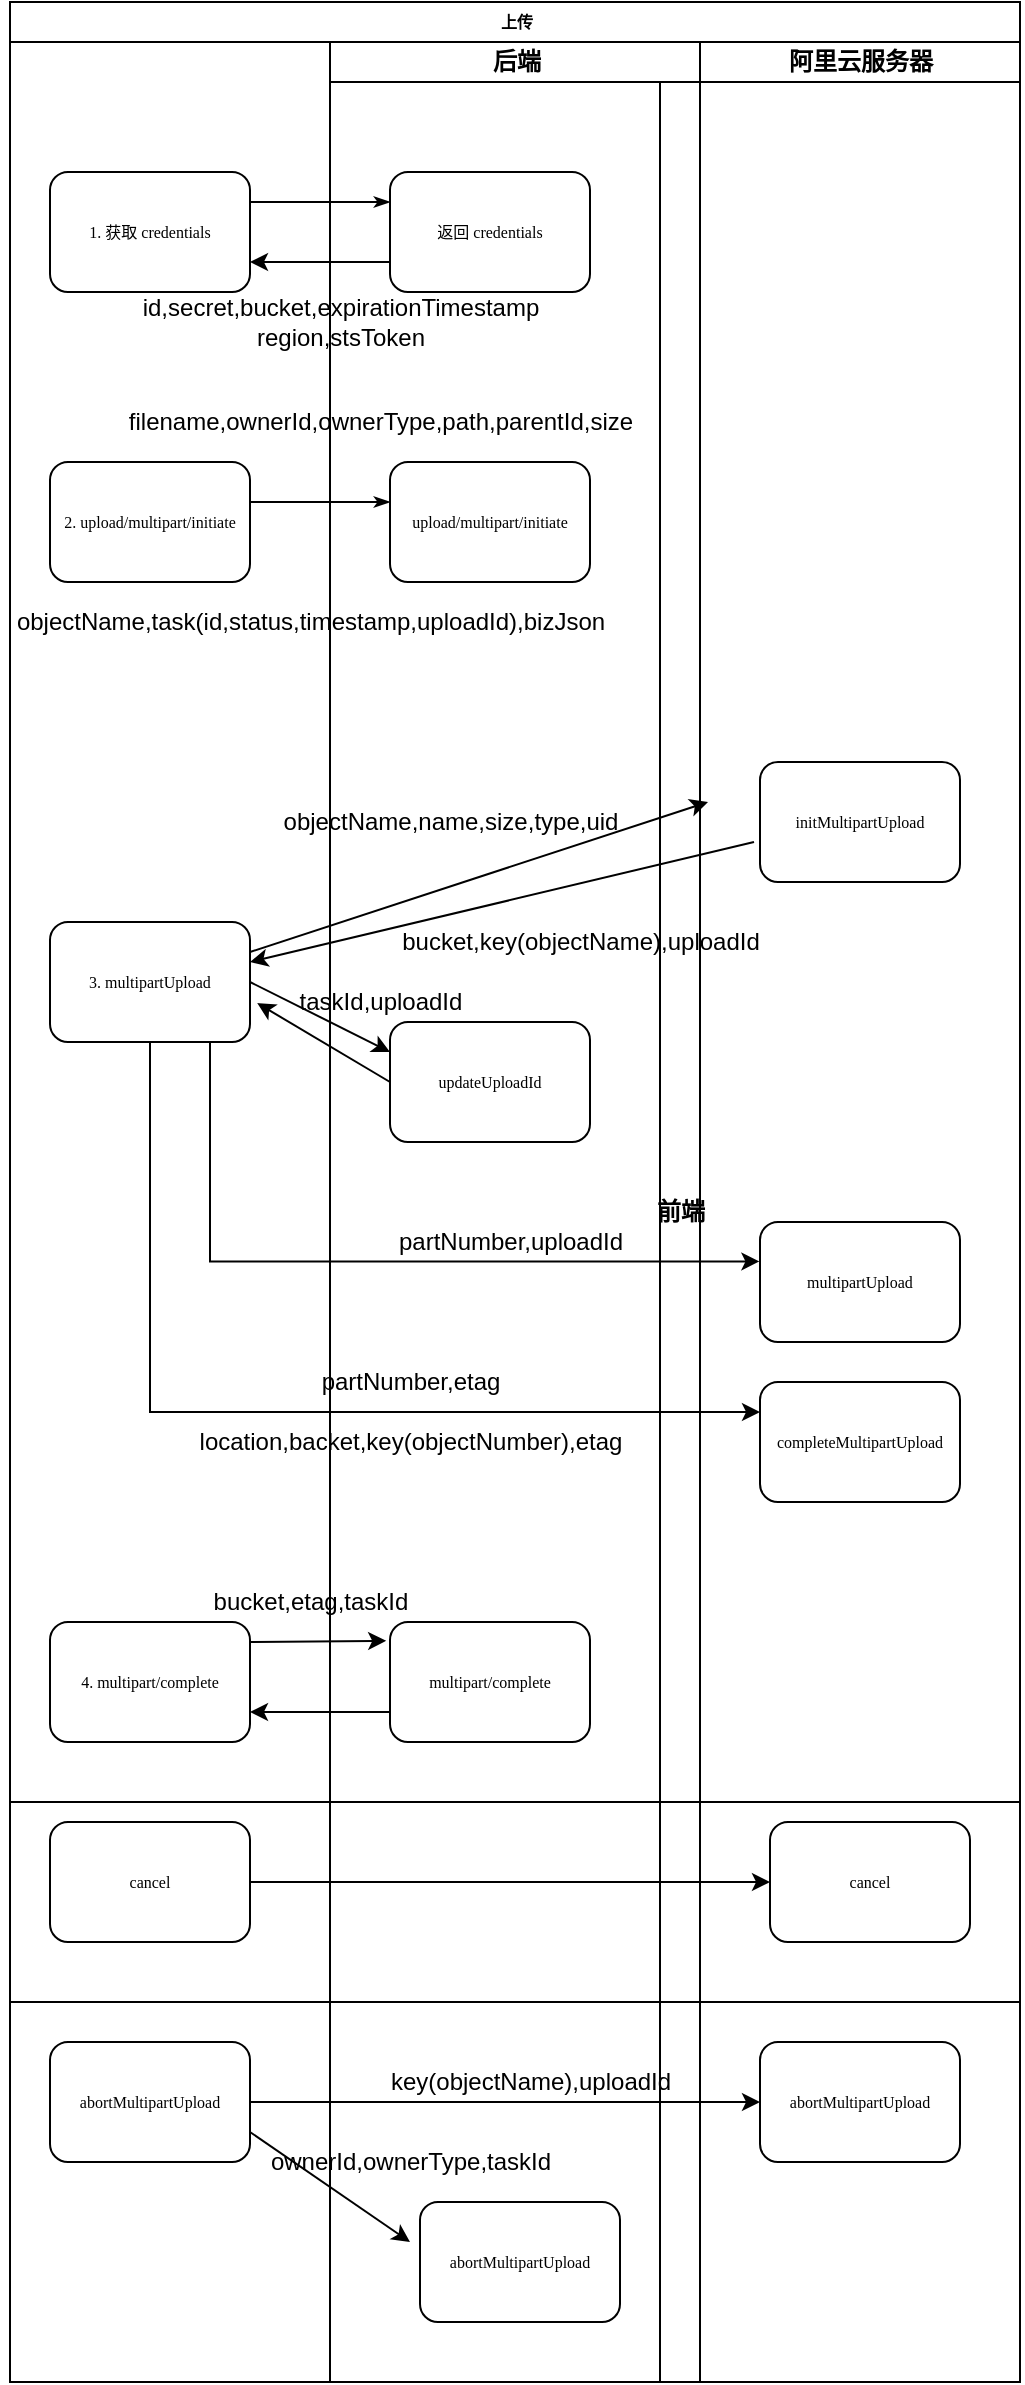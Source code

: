 <mxfile version="14.1.1" type="github">
  <diagram name="Page-1" id="74e2e168-ea6b-b213-b513-2b3c1d86103e">
    <mxGraphModel dx="541" dy="273" grid="1" gridSize="10" guides="1" tooltips="1" connect="1" arrows="1" fold="1" page="1" pageScale="1" pageWidth="1100" pageHeight="850" background="#ffffff" math="0" shadow="0">
      <root>
        <mxCell id="0" />
        <mxCell id="1" parent="0" />
        <mxCell id="77e6c97f196da883-1" value="上传" style="swimlane;html=1;childLayout=stackLayout;startSize=20;rounded=0;shadow=0;labelBackgroundColor=none;strokeWidth=1;fontFamily=Verdana;fontSize=8;align=center;" parent="1" vertex="1">
          <mxGeometry x="120" y="30" width="505" height="1190" as="geometry" />
        </mxCell>
        <mxCell id="77e6c97f196da883-2" value="前端" style="swimlane;html=1;startSize=20;direction=south;" parent="77e6c97f196da883-1" vertex="1">
          <mxGeometry y="20" width="345" height="1170" as="geometry" />
        </mxCell>
        <mxCell id="77e6c97f196da883-8" value="1. 获取 credentials" style="rounded=1;whiteSpace=wrap;html=1;shadow=0;labelBackgroundColor=none;strokeWidth=1;fontFamily=Verdana;fontSize=8;align=center;" parent="77e6c97f196da883-2" vertex="1">
          <mxGeometry x="20" y="65" width="100" height="60" as="geometry" />
        </mxCell>
        <mxCell id="ariyujrKOu3TFiCnZjV--5" value="2. upload/multipart/initiate" style="rounded=1;whiteSpace=wrap;html=1;shadow=0;labelBackgroundColor=none;strokeWidth=1;fontFamily=Verdana;fontSize=8;align=center;" vertex="1" parent="77e6c97f196da883-2">
          <mxGeometry x="20" y="210" width="100" height="60" as="geometry" />
        </mxCell>
        <mxCell id="ariyujrKOu3TFiCnZjV--19" value="3. multipartUpload" style="rounded=1;whiteSpace=wrap;html=1;shadow=0;labelBackgroundColor=none;strokeWidth=1;fontFamily=Verdana;fontSize=8;align=center;" vertex="1" parent="77e6c97f196da883-2">
          <mxGeometry x="20" y="440" width="100" height="60" as="geometry" />
        </mxCell>
        <mxCell id="ariyujrKOu3TFiCnZjV--42" value="4. multipart/complete" style="rounded=1;whiteSpace=wrap;html=1;shadow=0;labelBackgroundColor=none;strokeWidth=1;fontFamily=Verdana;fontSize=8;align=center;" vertex="1" parent="77e6c97f196da883-2">
          <mxGeometry x="20" y="790" width="100" height="60" as="geometry" />
        </mxCell>
        <mxCell id="ariyujrKOu3TFiCnZjV--45" value="" style="endArrow=classic;html=1;entryX=-0.019;entryY=0.157;entryDx=0;entryDy=0;entryPerimeter=0;" edge="1" parent="77e6c97f196da883-2" target="ariyujrKOu3TFiCnZjV--43">
          <mxGeometry width="50" height="50" relative="1" as="geometry">
            <mxPoint x="120" y="800" as="sourcePoint" />
            <mxPoint x="168" y="800" as="targetPoint" />
          </mxGeometry>
        </mxCell>
        <mxCell id="77e6c97f196da883-3" value="后端" style="swimlane;html=1;startSize=20;" parent="77e6c97f196da883-2" vertex="1">
          <mxGeometry x="160" width="185" height="1170" as="geometry" />
        </mxCell>
        <mxCell id="77e6c97f196da883-11" value="返回 credentials" style="rounded=1;whiteSpace=wrap;html=1;shadow=0;labelBackgroundColor=none;strokeWidth=1;fontFamily=Verdana;fontSize=8;align=center;" parent="77e6c97f196da883-3" vertex="1">
          <mxGeometry x="30" y="65" width="100" height="60" as="geometry" />
        </mxCell>
        <mxCell id="ariyujrKOu3TFiCnZjV--3" value="id,secret,bucket,expirationTimestamp&lt;br&gt;region,stsToken" style="text;html=1;resizable=0;autosize=1;align=center;verticalAlign=middle;points=[];fillColor=none;strokeColor=none;rounded=0;" vertex="1" parent="77e6c97f196da883-3">
          <mxGeometry x="-100" y="125" width="210" height="30" as="geometry" />
        </mxCell>
        <mxCell id="ariyujrKOu3TFiCnZjV--6" value="upload/multipart/initiate" style="rounded=1;whiteSpace=wrap;html=1;shadow=0;labelBackgroundColor=none;strokeWidth=1;fontFamily=Verdana;fontSize=8;align=center;" vertex="1" parent="77e6c97f196da883-3">
          <mxGeometry x="30" y="210" width="100" height="60" as="geometry" />
        </mxCell>
        <mxCell id="ariyujrKOu3TFiCnZjV--7" style="edgeStyle=orthogonalEdgeStyle;rounded=1;html=1;labelBackgroundColor=none;startArrow=none;startFill=0;startSize=5;endArrow=classicThin;endFill=1;endSize=5;jettySize=auto;orthogonalLoop=1;strokeWidth=1;fontFamily=Verdana;fontSize=8" edge="1" parent="77e6c97f196da883-3">
          <mxGeometry relative="1" as="geometry">
            <mxPoint x="-40" y="230" as="sourcePoint" />
            <mxPoint x="30" y="230" as="targetPoint" />
            <Array as="points">
              <mxPoint x="-10" y="230" />
              <mxPoint x="-10" y="230" />
            </Array>
          </mxGeometry>
        </mxCell>
        <mxCell id="ariyujrKOu3TFiCnZjV--8" value="filename,ownerId,ownerType,path,parentId,size" style="text;html=1;resizable=0;autosize=1;align=center;verticalAlign=middle;points=[];fillColor=none;strokeColor=none;rounded=0;" vertex="1" parent="77e6c97f196da883-3">
          <mxGeometry x="-110" y="180" width="270" height="20" as="geometry" />
        </mxCell>
        <mxCell id="ariyujrKOu3TFiCnZjV--11" value="objectName,task(id,status,timestamp,uploadId),bizJson" style="text;html=1;resizable=0;autosize=1;align=center;verticalAlign=middle;points=[];fillColor=none;strokeColor=none;rounded=0;" vertex="1" parent="77e6c97f196da883-3">
          <mxGeometry x="-165" y="280" width="310" height="20" as="geometry" />
        </mxCell>
        <mxCell id="ariyujrKOu3TFiCnZjV--25" value="objectName,name,size,type,uid" style="text;html=1;resizable=0;autosize=1;align=center;verticalAlign=middle;points=[];fillColor=none;strokeColor=none;rounded=0;" vertex="1" parent="77e6c97f196da883-3">
          <mxGeometry x="-30" y="380" width="180" height="20" as="geometry" />
        </mxCell>
        <mxCell id="ariyujrKOu3TFiCnZjV--27" value="bucket,key(objectName),uploadId" style="text;html=1;resizable=0;autosize=1;align=center;verticalAlign=middle;points=[];fillColor=none;strokeColor=none;rounded=0;" vertex="1" parent="77e6c97f196da883-3">
          <mxGeometry x="30" y="440" width="190" height="20" as="geometry" />
        </mxCell>
        <mxCell id="ariyujrKOu3TFiCnZjV--28" value="updateUploadId" style="rounded=1;whiteSpace=wrap;html=1;shadow=0;labelBackgroundColor=none;strokeWidth=1;fontFamily=Verdana;fontSize=8;align=center;" vertex="1" parent="77e6c97f196da883-3">
          <mxGeometry x="30" y="490" width="100" height="60" as="geometry" />
        </mxCell>
        <mxCell id="ariyujrKOu3TFiCnZjV--31" value="taskId,uploadId" style="text;html=1;resizable=0;autosize=1;align=center;verticalAlign=middle;points=[];fillColor=none;strokeColor=none;rounded=0;" vertex="1" parent="77e6c97f196da883-3">
          <mxGeometry x="-25" y="470" width="100" height="20" as="geometry" />
        </mxCell>
        <mxCell id="ariyujrKOu3TFiCnZjV--36" value="partNumber,etag" style="text;html=1;resizable=0;autosize=1;align=center;verticalAlign=middle;points=[];fillColor=none;strokeColor=none;rounded=0;" vertex="1" parent="77e6c97f196da883-3">
          <mxGeometry x="-10" y="660" width="100" height="20" as="geometry" />
        </mxCell>
        <mxCell id="ariyujrKOu3TFiCnZjV--37" value="location,backet,key(objectNumber),etag" style="text;html=1;resizable=0;autosize=1;align=center;verticalAlign=middle;points=[];fillColor=none;strokeColor=none;rounded=0;" vertex="1" parent="77e6c97f196da883-3">
          <mxGeometry x="-75" y="690" width="230" height="20" as="geometry" />
        </mxCell>
        <mxCell id="ariyujrKOu3TFiCnZjV--43" value="multipart/complete" style="rounded=1;whiteSpace=wrap;html=1;shadow=0;labelBackgroundColor=none;strokeWidth=1;fontFamily=Verdana;fontSize=8;align=center;" vertex="1" parent="77e6c97f196da883-3">
          <mxGeometry x="30" y="790" width="100" height="60" as="geometry" />
        </mxCell>
        <mxCell id="ariyujrKOu3TFiCnZjV--47" value="bucket,etag,taskId" style="text;html=1;resizable=0;autosize=1;align=center;verticalAlign=middle;points=[];fillColor=none;strokeColor=none;rounded=0;" vertex="1" parent="77e6c97f196da883-3">
          <mxGeometry x="-65" y="770" width="110" height="20" as="geometry" />
        </mxCell>
        <mxCell id="ariyujrKOu3TFiCnZjV--56" value="abortMultipartUpload" style="rounded=1;whiteSpace=wrap;html=1;shadow=0;labelBackgroundColor=none;strokeWidth=1;fontFamily=Verdana;fontSize=8;align=center;" vertex="1" parent="77e6c97f196da883-3">
          <mxGeometry x="45" y="1080" width="100" height="60" as="geometry" />
        </mxCell>
        <mxCell id="ariyujrKOu3TFiCnZjV--58" value="ownerId,ownerType,taskId" style="text;html=1;resizable=0;autosize=1;align=center;verticalAlign=middle;points=[];fillColor=none;strokeColor=none;rounded=0;" vertex="1" parent="77e6c97f196da883-3">
          <mxGeometry x="-40" y="1050" width="160" height="20" as="geometry" />
        </mxCell>
        <mxCell id="ariyujrKOu3TFiCnZjV--60" value="" style="endArrow=none;html=1;" edge="1" parent="77e6c97f196da883-3">
          <mxGeometry width="50" height="50" relative="1" as="geometry">
            <mxPoint x="-160" y="980" as="sourcePoint" />
            <mxPoint x="345" y="980" as="targetPoint" />
          </mxGeometry>
        </mxCell>
        <mxCell id="ariyujrKOu3TFiCnZjV--2" value="" style="endArrow=classic;html=1;exitX=0;exitY=0.75;exitDx=0;exitDy=0;entryX=1;entryY=0.75;entryDx=0;entryDy=0;" edge="1" parent="77e6c97f196da883-2" source="77e6c97f196da883-11" target="77e6c97f196da883-8">
          <mxGeometry width="50" height="50" relative="1" as="geometry">
            <mxPoint x="90" y="160" as="sourcePoint" />
            <mxPoint x="140" y="110" as="targetPoint" />
          </mxGeometry>
        </mxCell>
        <mxCell id="77e6c97f196da883-26" style="edgeStyle=orthogonalEdgeStyle;rounded=1;html=1;labelBackgroundColor=none;startArrow=none;startFill=0;startSize=5;endArrow=classicThin;endFill=1;endSize=5;jettySize=auto;orthogonalLoop=1;strokeWidth=1;fontFamily=Verdana;fontSize=8" parent="77e6c97f196da883-2" source="77e6c97f196da883-8" target="77e6c97f196da883-11" edge="1">
          <mxGeometry relative="1" as="geometry">
            <Array as="points">
              <mxPoint x="150" y="80" />
              <mxPoint x="150" y="80" />
            </Array>
          </mxGeometry>
        </mxCell>
        <mxCell id="ariyujrKOu3TFiCnZjV--30" value="" style="endArrow=classic;html=1;exitX=0;exitY=0.5;exitDx=0;exitDy=0;entryX=1.036;entryY=0.676;entryDx=0;entryDy=0;entryPerimeter=0;" edge="1" parent="77e6c97f196da883-2" source="ariyujrKOu3TFiCnZjV--28" target="ariyujrKOu3TFiCnZjV--19">
          <mxGeometry width="50" height="50" relative="1" as="geometry">
            <mxPoint x="230" y="510" as="sourcePoint" />
            <mxPoint x="280" y="460" as="targetPoint" />
          </mxGeometry>
        </mxCell>
        <mxCell id="ariyujrKOu3TFiCnZjV--29" value="" style="endArrow=classic;html=1;entryX=0;entryY=0.25;entryDx=0;entryDy=0;exitX=1;exitY=0.5;exitDx=0;exitDy=0;" edge="1" parent="77e6c97f196da883-2" source="ariyujrKOu3TFiCnZjV--19" target="ariyujrKOu3TFiCnZjV--28">
          <mxGeometry width="50" height="50" relative="1" as="geometry">
            <mxPoint x="70" y="610" as="sourcePoint" />
            <mxPoint x="120" y="560" as="targetPoint" />
          </mxGeometry>
        </mxCell>
        <mxCell id="ariyujrKOu3TFiCnZjV--46" value="" style="endArrow=classic;html=1;exitX=0;exitY=0.75;exitDx=0;exitDy=0;entryX=1;entryY=0.75;entryDx=0;entryDy=0;" edge="1" parent="77e6c97f196da883-2" source="ariyujrKOu3TFiCnZjV--43" target="ariyujrKOu3TFiCnZjV--42">
          <mxGeometry width="50" height="50" relative="1" as="geometry">
            <mxPoint x="130" y="860.58" as="sourcePoint" />
            <mxPoint x="123" y="831" as="targetPoint" />
            <Array as="points" />
          </mxGeometry>
        </mxCell>
        <mxCell id="ariyujrKOu3TFiCnZjV--49" value="cancel" style="rounded=1;whiteSpace=wrap;html=1;shadow=0;labelBackgroundColor=none;strokeWidth=1;fontFamily=Verdana;fontSize=8;align=center;" vertex="1" parent="77e6c97f196da883-2">
          <mxGeometry x="20" y="890" width="100" height="60" as="geometry" />
        </mxCell>
        <mxCell id="ariyujrKOu3TFiCnZjV--52" value="abortMultipartUpload" style="rounded=1;whiteSpace=wrap;html=1;shadow=0;labelBackgroundColor=none;strokeWidth=1;fontFamily=Verdana;fontSize=8;align=center;" vertex="1" parent="77e6c97f196da883-2">
          <mxGeometry x="20" y="1000" width="100" height="60" as="geometry" />
        </mxCell>
        <mxCell id="ariyujrKOu3TFiCnZjV--57" value="" style="endArrow=classic;html=1;exitX=1;exitY=0.75;exitDx=0;exitDy=0;" edge="1" parent="77e6c97f196da883-2" source="ariyujrKOu3TFiCnZjV--52">
          <mxGeometry width="50" height="50" relative="1" as="geometry">
            <mxPoint x="120" y="1150" as="sourcePoint" />
            <mxPoint x="200" y="1100" as="targetPoint" />
          </mxGeometry>
        </mxCell>
        <mxCell id="ariyujrKOu3TFiCnZjV--12" value="阿里云服务器" style="swimlane;html=1;startSize=20;" vertex="1" parent="77e6c97f196da883-1">
          <mxGeometry x="345" y="20" width="160" height="1170" as="geometry" />
        </mxCell>
        <mxCell id="ariyujrKOu3TFiCnZjV--20" value="initMultipartUpload" style="rounded=1;whiteSpace=wrap;html=1;shadow=0;labelBackgroundColor=none;strokeWidth=1;fontFamily=Verdana;fontSize=8;align=center;" vertex="1" parent="ariyujrKOu3TFiCnZjV--12">
          <mxGeometry x="30" y="360" width="100" height="60" as="geometry" />
        </mxCell>
        <mxCell id="ariyujrKOu3TFiCnZjV--21" value="multipartUpload" style="rounded=1;whiteSpace=wrap;html=1;shadow=0;labelBackgroundColor=none;strokeWidth=1;fontFamily=Verdana;fontSize=8;align=center;" vertex="1" parent="ariyujrKOu3TFiCnZjV--12">
          <mxGeometry x="30" y="590" width="100" height="60" as="geometry" />
        </mxCell>
        <mxCell id="ariyujrKOu3TFiCnZjV--22" value="completeMultipartUpload" style="rounded=1;whiteSpace=wrap;html=1;shadow=0;labelBackgroundColor=none;strokeWidth=1;fontFamily=Verdana;fontSize=8;align=center;" vertex="1" parent="ariyujrKOu3TFiCnZjV--12">
          <mxGeometry x="30" y="670" width="100" height="60" as="geometry" />
        </mxCell>
        <mxCell id="ariyujrKOu3TFiCnZjV--50" value="cancel" style="rounded=1;whiteSpace=wrap;html=1;shadow=0;labelBackgroundColor=none;strokeWidth=1;fontFamily=Verdana;fontSize=8;align=center;" vertex="1" parent="ariyujrKOu3TFiCnZjV--12">
          <mxGeometry x="35" y="890" width="100" height="60" as="geometry" />
        </mxCell>
        <mxCell id="ariyujrKOu3TFiCnZjV--53" value="abortMultipartUpload" style="rounded=1;whiteSpace=wrap;html=1;shadow=0;labelBackgroundColor=none;strokeWidth=1;fontFamily=Verdana;fontSize=8;align=center;" vertex="1" parent="ariyujrKOu3TFiCnZjV--12">
          <mxGeometry x="30" y="1000" width="100" height="60" as="geometry" />
        </mxCell>
        <mxCell id="ariyujrKOu3TFiCnZjV--59" value="" style="endArrow=none;html=1;" edge="1" parent="ariyujrKOu3TFiCnZjV--12">
          <mxGeometry width="50" height="50" relative="1" as="geometry">
            <mxPoint x="-345" y="880" as="sourcePoint" />
            <mxPoint x="160" y="880" as="targetPoint" />
          </mxGeometry>
        </mxCell>
        <mxCell id="ariyujrKOu3TFiCnZjV--24" value="" style="endArrow=classic;html=1;exitX=1;exitY=0.25;exitDx=0;exitDy=0;" edge="1" parent="77e6c97f196da883-1" source="ariyujrKOu3TFiCnZjV--19">
          <mxGeometry width="50" height="50" relative="1" as="geometry">
            <mxPoint x="170" y="510" as="sourcePoint" />
            <mxPoint x="349" y="400" as="targetPoint" />
          </mxGeometry>
        </mxCell>
        <mxCell id="ariyujrKOu3TFiCnZjV--33" style="edgeStyle=orthogonalEdgeStyle;rounded=0;orthogonalLoop=1;jettySize=auto;html=1;entryX=-0.003;entryY=0.329;entryDx=0;entryDy=0;entryPerimeter=0;" edge="1" parent="77e6c97f196da883-1" source="ariyujrKOu3TFiCnZjV--19" target="ariyujrKOu3TFiCnZjV--21">
          <mxGeometry relative="1" as="geometry">
            <Array as="points">
              <mxPoint x="100" y="630" />
            </Array>
          </mxGeometry>
        </mxCell>
        <mxCell id="ariyujrKOu3TFiCnZjV--35" style="edgeStyle=orthogonalEdgeStyle;rounded=0;orthogonalLoop=1;jettySize=auto;html=1;entryX=0;entryY=0.25;entryDx=0;entryDy=0;" edge="1" parent="77e6c97f196da883-1" source="ariyujrKOu3TFiCnZjV--19" target="ariyujrKOu3TFiCnZjV--22">
          <mxGeometry relative="1" as="geometry">
            <Array as="points">
              <mxPoint x="70" y="705" />
            </Array>
          </mxGeometry>
        </mxCell>
        <mxCell id="ariyujrKOu3TFiCnZjV--51" style="edgeStyle=orthogonalEdgeStyle;rounded=0;orthogonalLoop=1;jettySize=auto;html=1;entryX=0;entryY=0.5;entryDx=0;entryDy=0;" edge="1" parent="77e6c97f196da883-1" source="ariyujrKOu3TFiCnZjV--49" target="ariyujrKOu3TFiCnZjV--50">
          <mxGeometry relative="1" as="geometry" />
        </mxCell>
        <mxCell id="ariyujrKOu3TFiCnZjV--54" style="edgeStyle=orthogonalEdgeStyle;rounded=0;orthogonalLoop=1;jettySize=auto;html=1;entryX=0;entryY=0.5;entryDx=0;entryDy=0;" edge="1" parent="77e6c97f196da883-1" source="ariyujrKOu3TFiCnZjV--52" target="ariyujrKOu3TFiCnZjV--53">
          <mxGeometry relative="1" as="geometry" />
        </mxCell>
        <mxCell id="ariyujrKOu3TFiCnZjV--26" value="" style="endArrow=classic;html=1;exitX=-0.03;exitY=0.667;exitDx=0;exitDy=0;exitPerimeter=0;" edge="1" parent="1" source="ariyujrKOu3TFiCnZjV--20">
          <mxGeometry width="50" height="50" relative="1" as="geometry">
            <mxPoint x="350" y="500" as="sourcePoint" />
            <mxPoint x="240" y="510" as="targetPoint" />
            <Array as="points">
              <mxPoint x="240" y="510" />
            </Array>
          </mxGeometry>
        </mxCell>
        <mxCell id="ariyujrKOu3TFiCnZjV--34" value="partNumber,uploadId" style="text;html=1;resizable=0;autosize=1;align=center;verticalAlign=middle;points=[];fillColor=none;strokeColor=none;rounded=0;" vertex="1" parent="1">
          <mxGeometry x="305" y="640" width="130" height="20" as="geometry" />
        </mxCell>
        <mxCell id="ariyujrKOu3TFiCnZjV--55" value="key(objectName),uploadId" style="text;html=1;resizable=0;autosize=1;align=center;verticalAlign=middle;points=[];fillColor=none;strokeColor=none;rounded=0;" vertex="1" parent="1">
          <mxGeometry x="300" y="1060" width="160" height="20" as="geometry" />
        </mxCell>
      </root>
    </mxGraphModel>
  </diagram>
</mxfile>
